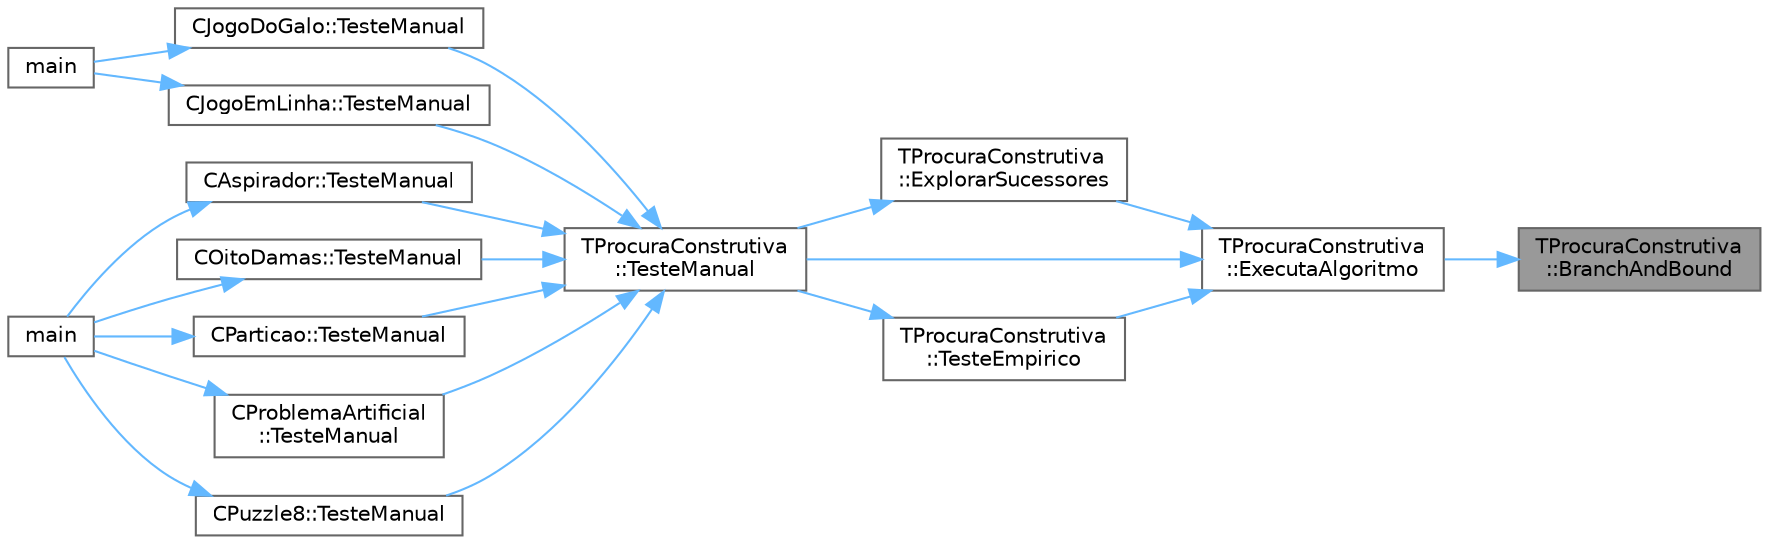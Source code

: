 digraph "TProcuraConstrutiva::BranchAndBound"
{
 // LATEX_PDF_SIZE
  bgcolor="transparent";
  edge [fontname=Helvetica,fontsize=10,labelfontname=Helvetica,labelfontsize=10];
  node [fontname=Helvetica,fontsize=10,shape=box,height=0.2,width=0.4];
  rankdir="RL";
  Node1 [id="Node000001",label="TProcuraConstrutiva\l::BranchAndBound",height=0.2,width=0.4,color="gray40", fillcolor="grey60", style="filled", fontcolor="black",tooltip="Executa o algoritmo Branch-and-Bound, um algoritmo informado."];
  Node1 -> Node2 [id="edge21_Node000001_Node000002",dir="back",color="steelblue1",style="solid",tooltip=" "];
  Node2 [id="Node000002",label="TProcuraConstrutiva\l::ExecutaAlgoritmo",height=0.2,width=0.4,color="grey40", fillcolor="white", style="filled",URL="$group__RedefinicaoOpcional.html#gae52871eb18c8ae656a2174acf43b3bb3",tooltip="Executa o algoritmo com os parametros atuais."];
  Node2 -> Node3 [id="edge22_Node000002_Node000003",dir="back",color="steelblue1",style="solid",tooltip=" "];
  Node3 [id="Node000003",label="TProcuraConstrutiva\l::ExplorarSucessores",height=0.2,width=0.4,color="grey40", fillcolor="white", style="filled",URL="$classTProcuraConstrutiva.html#ab5639efca5e48b564a8bdd9ec23a8955",tooltip=" "];
  Node3 -> Node4 [id="edge23_Node000003_Node000004",dir="back",color="steelblue1",style="solid",tooltip=" "];
  Node4 [id="Node000004",label="TProcuraConstrutiva\l::TesteManual",height=0.2,width=0.4,color="grey40", fillcolor="white", style="filled",URL="$group__RedefinicaoMandatoria.html#ga843a501e25cbaff7eb51d8d29995be3a",tooltip="Inicializa a interação com o utilizador."];
  Node4 -> Node5 [id="edge24_Node000004_Node000005",dir="back",color="steelblue1",style="solid",tooltip=" "];
  Node5 [id="Node000005",label="CJogoDoGalo::TesteManual",height=0.2,width=0.4,color="grey40", fillcolor="white", style="filled",URL="$classCJogoDoGalo.html#a113984a3801a93ebce61e0a700a413ab",tooltip="Inicializa a interação com o utilizador."];
  Node5 -> Node6 [id="edge25_Node000005_Node000006",dir="back",color="steelblue1",style="solid",tooltip=" "];
  Node6 [id="Node000006",label="main",height=0.2,width=0.4,color="grey40", fillcolor="white", style="filled",URL="$Teste_2teste_8cpp.html#a0ddf1224851353fc92bfbff6f499fa97",tooltip=" "];
  Node4 -> Node7 [id="edge26_Node000004_Node000007",dir="back",color="steelblue1",style="solid",tooltip=" "];
  Node7 [id="Node000007",label="CJogoEmLinha::TesteManual",height=0.2,width=0.4,color="grey40", fillcolor="white", style="filled",URL="$classCJogoEmLinha.html#ad289e94136b44c9e3e942acf64ff0449",tooltip="Inicializa a interação com o utilizador."];
  Node7 -> Node6 [id="edge27_Node000007_Node000006",dir="back",color="steelblue1",style="solid",tooltip=" "];
  Node4 -> Node8 [id="edge28_Node000004_Node000008",dir="back",color="steelblue1",style="solid",tooltip=" "];
  Node8 [id="Node000008",label="CAspirador::TesteManual",height=0.2,width=0.4,color="grey40", fillcolor="white", style="filled",URL="$classCAspirador.html#a718c8187439940dec18a46a9e9e024e3",tooltip="Inicializa a interação com o utilizador."];
  Node8 -> Node9 [id="edge29_Node000008_Node000009",dir="back",color="steelblue1",style="solid",tooltip=" "];
  Node9 [id="Node000009",label="main",height=0.2,width=0.4,color="grey40", fillcolor="white", style="filled",URL="$TProcuraConstrutiva_2Teste_2teste_8cpp.html#a0ddf1224851353fc92bfbff6f499fa97",tooltip=" "];
  Node4 -> Node10 [id="edge30_Node000004_Node000010",dir="back",color="steelblue1",style="solid",tooltip=" "];
  Node10 [id="Node000010",label="COitoDamas::TesteManual",height=0.2,width=0.4,color="grey40", fillcolor="white", style="filled",URL="$classCOitoDamas.html#a0fb443165d257ac17fc8cf5bc870404d",tooltip="Inicializa a interação com o utilizador."];
  Node10 -> Node9 [id="edge31_Node000010_Node000009",dir="back",color="steelblue1",style="solid",tooltip=" "];
  Node4 -> Node11 [id="edge32_Node000004_Node000011",dir="back",color="steelblue1",style="solid",tooltip=" "];
  Node11 [id="Node000011",label="CParticao::TesteManual",height=0.2,width=0.4,color="grey40", fillcolor="white", style="filled",URL="$classCParticao.html#aa4d328b9944991f3fc52ce0726111865",tooltip="Inicializa a interação com o utilizador."];
  Node11 -> Node9 [id="edge33_Node000011_Node000009",dir="back",color="steelblue1",style="solid",tooltip=" "];
  Node4 -> Node12 [id="edge34_Node000004_Node000012",dir="back",color="steelblue1",style="solid",tooltip=" "];
  Node12 [id="Node000012",label="CProblemaArtificial\l::TesteManual",height=0.2,width=0.4,color="grey40", fillcolor="white", style="filled",URL="$classCProblemaArtificial.html#abaad629eb538177261df40e1e27e92ed",tooltip="Inicializa a interação com o utilizador."];
  Node12 -> Node9 [id="edge35_Node000012_Node000009",dir="back",color="steelblue1",style="solid",tooltip=" "];
  Node4 -> Node13 [id="edge36_Node000004_Node000013",dir="back",color="steelblue1",style="solid",tooltip=" "];
  Node13 [id="Node000013",label="CPuzzle8::TesteManual",height=0.2,width=0.4,color="grey40", fillcolor="white", style="filled",URL="$classCPuzzle8.html#a06d2a8f5d7e3670eb6ee75d7a72b0265",tooltip="Inicializa a interação com o utilizador."];
  Node13 -> Node9 [id="edge37_Node000013_Node000009",dir="back",color="steelblue1",style="solid",tooltip=" "];
  Node2 -> Node14 [id="edge38_Node000002_Node000014",dir="back",color="steelblue1",style="solid",tooltip=" "];
  Node14 [id="Node000014",label="TProcuraConstrutiva\l::TesteEmpirico",height=0.2,width=0.4,color="grey40", fillcolor="white", style="filled",URL="$group__RedefinicaoOpcional.html#gab2fca28035f165ce7c1d40acbfc8c971",tooltip="Executa testes empíricos, em todas as configurações guardadas, nas instâncias selecionadas."];
  Node14 -> Node4 [id="edge39_Node000014_Node000004",dir="back",color="steelblue1",style="solid",tooltip=" "];
  Node2 -> Node4 [id="edge40_Node000002_Node000004",dir="back",color="steelblue1",style="solid",tooltip=" "];
}
